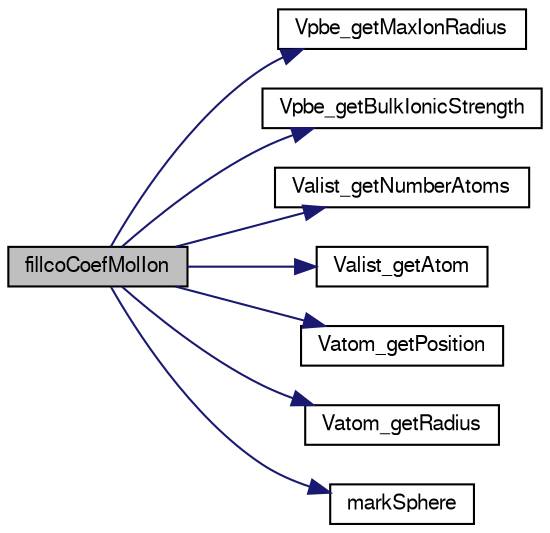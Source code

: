 digraph "fillcoCoefMolIon"
{
  edge [fontname="FreeSans",fontsize="10",labelfontname="FreeSans",labelfontsize="10"];
  node [fontname="FreeSans",fontsize="10",shape=record];
  rankdir="LR";
  Node1 [label="fillcoCoefMolIon",height=0.2,width=0.4,color="black", fillcolor="grey75", style="filled" fontcolor="black"];
  Node1 -> Node2 [color="midnightblue",fontsize="10",style="solid",fontname="FreeSans"];
  Node2 [label="Vpbe_getMaxIonRadius",height=0.2,width=0.4,color="black", fillcolor="white", style="filled",URL="$group___vpbe.html#gabf77d3500a5e3b3c8673eab703bb53e0",tooltip="Get maximum radius of ion species."];
  Node1 -> Node3 [color="midnightblue",fontsize="10",style="solid",fontname="FreeSans"];
  Node3 [label="Vpbe_getBulkIonicStrength",height=0.2,width=0.4,color="black", fillcolor="white", style="filled",URL="$group___vpbe.html#gabca9ea80c0a56d3848c54b37d0418f20",tooltip="Get bulk ionic strength."];
  Node1 -> Node4 [color="midnightblue",fontsize="10",style="solid",fontname="FreeSans"];
  Node4 [label="Valist_getNumberAtoms",height=0.2,width=0.4,color="black", fillcolor="white", style="filled",URL="$group___valist.html#gaff55ce9b8624255736b0ccf62030f230",tooltip="Get number of atoms in the list."];
  Node1 -> Node5 [color="midnightblue",fontsize="10",style="solid",fontname="FreeSans"];
  Node5 [label="Valist_getAtom",height=0.2,width=0.4,color="black", fillcolor="white", style="filled",URL="$group___valist.html#gaf9175f6b6d2c33ad79bd525fc9e0e043",tooltip="Get pointer to particular atom in list."];
  Node1 -> Node6 [color="midnightblue",fontsize="10",style="solid",fontname="FreeSans"];
  Node6 [label="Vatom_getPosition",height=0.2,width=0.4,color="black", fillcolor="white", style="filled",URL="$group___vatom.html#ga282b06da5d33678cab1173a6fe5bc89c",tooltip="Get atomic position."];
  Node1 -> Node7 [color="midnightblue",fontsize="10",style="solid",fontname="FreeSans"];
  Node7 [label="Vatom_getRadius",height=0.2,width=0.4,color="black", fillcolor="white", style="filled",URL="$group___vatom.html#ga9739f811224b6e7219cf6e21e0b4d9b4",tooltip="Get atomic position."];
  Node1 -> Node8 [color="midnightblue",fontsize="10",style="solid",fontname="FreeSans"];
  Node8 [label="markSphere",height=0.2,width=0.4,color="black", fillcolor="white", style="filled",URL="$vpmg_8h.html#aac867a97b6a1b573c285c846237837a5",tooltip="Mark the grid points inside a sphere with a particular value. This marks by resetting the the grid po..."];
}
